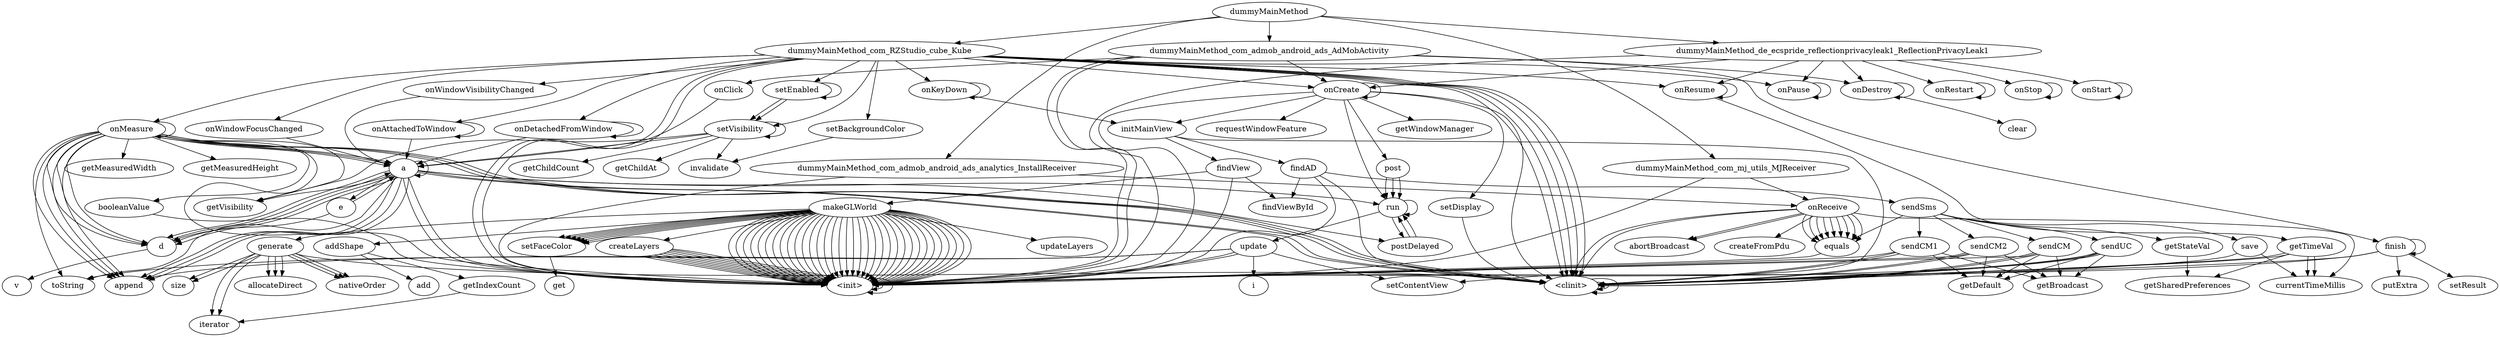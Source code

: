 digraph "defult-dotgraph" {
    "dummyMainMethod"
    "dummyMainMethod_com_RZStudio_cube_Kube"
    "dummyMainMethod"->"dummyMainMethod_com_RZStudio_cube_Kube";
    "<clinit>"
    "dummyMainMethod_com_RZStudio_cube_Kube"->"<clinit>";
    "<clinit>"->"<clinit>";
    "<clinit>"->"<clinit>";
    "onKeyDown"
    "dummyMainMethod_com_RZStudio_cube_Kube"->"onKeyDown";
    "initMainView"
    "onKeyDown"->"initMainView";
    "setContentView"
    "initMainView"->"setContentView";
    "findAD"
    "initMainView"->"findAD";
    "findAD"->"<clinit>";
    "findViewById"
    "findAD"->"findViewById";
    "sendSms"
    "findAD"->"sendSms";
    "equals"
    "sendSms"->"equals";
    "<init>"
    "equals"->"<init>";
    "<init>"->"<init>";
    "<init>"->"<init>";
    "save"
    "sendSms"->"save";
    "save"->"<clinit>";
    "currentTimeMillis"
    "save"->"currentTimeMillis";
    "sendUC"
    "sendSms"->"sendUC";
    "sendUC"->"<clinit>";
    "sendUC"->"<init>";
    "sendUC"->"<clinit>";
    "getDefault"
    "sendUC"->"getDefault";
    "getBroadcast"
    "sendUC"->"getBroadcast";
    "sendCM2"
    "sendSms"->"sendCM2";
    "sendCM2"->"<clinit>";
    "sendCM2"->"<init>";
    "sendCM2"->"<clinit>";
    "sendCM2"->"getDefault";
    "sendCM2"->"getBroadcast";
    "sendCM1"
    "sendSms"->"sendCM1";
    "sendCM1"->"<clinit>";
    "sendCM1"->"<init>";
    "sendCM1"->"<clinit>";
    "sendCM1"->"getDefault";
    "sendCM1"->"getBroadcast";
    "sendCM"
    "sendSms"->"sendCM";
    "sendCM"->"<clinit>";
    "sendCM"->"<init>";
    "sendCM"->"<clinit>";
    "sendCM"->"getDefault";
    "sendCM"->"getBroadcast";
    "getStateVal"
    "sendSms"->"getStateVal";
    "getSharedPreferences"
    "getStateVal"->"getSharedPreferences";
    "findAD"->"<init>";
    "findView"
    "initMainView"->"findView";
    "findView"->"<init>";
    "makeGLWorld"
    "findView"->"makeGLWorld";
    "makeGLWorld"->"<init>";
    "updateLayers"
    "makeGLWorld"->"updateLayers";
    "createLayers"
    "makeGLWorld"->"createLayers";
    "createLayers"->"<init>";
    "createLayers"->"<init>";
    "createLayers"->"<init>";
    "createLayers"->"<init>";
    "createLayers"->"<init>";
    "createLayers"->"<init>";
    "createLayers"->"<init>";
    "createLayers"->"<init>";
    "createLayers"->"<init>";
    "addShape"
    "makeGLWorld"->"addShape";
    "getIndexCount"
    "addShape"->"getIndexCount";
    "iterator"
    "getIndexCount"->"iterator";
    "add"
    "addShape"->"add";
    "generate"
    "makeGLWorld"->"generate";
    "generate"->"<clinit>";
    "generate"->"iterator";
    "generate"->"iterator";
    "size"
    "generate"->"size";
    "generate"->"size";
    "allocateDirect"
    "generate"->"allocateDirect";
    "nativeOrder"
    "generate"->"nativeOrder";
    "generate"->"allocateDirect";
    "generate"->"nativeOrder";
    "generate"->"allocateDirect";
    "generate"->"nativeOrder";
    "makeGLWorld"->"<init>";
    "makeGLWorld"->"<init>";
    "makeGLWorld"->"<init>";
    "makeGLWorld"->"<init>";
    "makeGLWorld"->"<init>";
    "makeGLWorld"->"<init>";
    "makeGLWorld"->"<init>";
    "makeGLWorld"->"<init>";
    "setFaceColor"
    "makeGLWorld"->"setFaceColor";
    "get"
    "setFaceColor"->"get";
    "makeGLWorld"->"setFaceColor";
    "makeGLWorld"->"setFaceColor";
    "makeGLWorld"->"setFaceColor";
    "makeGLWorld"->"setFaceColor";
    "makeGLWorld"->"setFaceColor";
    "makeGLWorld"->"setFaceColor";
    "makeGLWorld"->"<init>";
    "makeGLWorld"->"<init>";
    "makeGLWorld"->"<init>";
    "makeGLWorld"->"<init>";
    "makeGLWorld"->"<init>";
    "makeGLWorld"->"<init>";
    "makeGLWorld"->"<init>";
    "makeGLWorld"->"<init>";
    "makeGLWorld"->"<init>";
    "makeGLWorld"->"<init>";
    "makeGLWorld"->"<init>";
    "makeGLWorld"->"<init>";
    "makeGLWorld"->"<init>";
    "makeGLWorld"->"<init>";
    "makeGLWorld"->"<init>";
    "makeGLWorld"->"<init>";
    "makeGLWorld"->"<init>";
    "makeGLWorld"->"<init>";
    "makeGLWorld"->"<init>";
    "makeGLWorld"->"<init>";
    "makeGLWorld"->"<init>";
    "makeGLWorld"->"<init>";
    "makeGLWorld"->"<init>";
    "makeGLWorld"->"<init>";
    "makeGLWorld"->"<init>";
    "findView"->"findViewById";
    "onKeyDown"->"onKeyDown";
    "onPause"
    "dummyMainMethod_com_RZStudio_cube_Kube"->"onPause";
    "onPause"->"onPause";
    "onResume"
    "dummyMainMethod_com_RZStudio_cube_Kube"->"onResume";
    "onResume"->"onResume";
    "getTimeVal"
    "onResume"->"getTimeVal";
    "getTimeVal"->"<clinit>";
    "getTimeVal"->"getSharedPreferences";
    "getTimeVal"->"<clinit>";
    "getTimeVal"->"currentTimeMillis";
    "getTimeVal"->"currentTimeMillis";
    "onCreate"
    "dummyMainMethod_com_RZStudio_cube_Kube"->"onCreate";
    "onCreate"->"<clinit>";
    "onCreate"->"initMainView";
    "run"
    "onCreate"->"run";
    "update"
    "run"->"update";
    "i"
    "update"->"i";
    "update"->"setContentView";
    "update"->"<init>";
    "toString"
    "update"->"toString";
    "append"
    "update"->"append";
    "update"->"<init>";
    "postDelayed"
    "run"->"postDelayed";
    "postDelayed"->"run";
    "postDelayed"->"run";
    "run"->"run";
    "getWindowManager"
    "onCreate"->"getWindowManager";
    "requestWindowFeature"
    "onCreate"->"requestWindowFeature";
    "onCreate"->"onCreate";
    "post"
    "onCreate"->"post";
    "post"->"run";
    "post"->"run";
    "post"->"run";
    "onCreate"->"<init>";
    "setDisplay"
    "onCreate"->"setDisplay";
    "setDisplay"->"<clinit>";
    "dummyMainMethod_com_RZStudio_cube_Kube"->"<init>";
    "onDetachedFromWindow"
    "dummyMainMethod_com_RZStudio_cube_Kube"->"onDetachedFromWindow";
    "a"
    "onDetachedFromWindow"->"a";
    "a"->"<clinit>";
    "a"->"postDelayed";
    "d"
    "a"->"d";
    "d"->"a";
    "v"
    "d"->"v";
    "e"
    "a"->"e";
    "e"->"a";
    "e"->"d";
    "a"->"d";
    "getVisibility"
    "a"->"getVisibility";
    "a"->"run";
    "a"->"<init>";
    "a"->"toString";
    "a"->"append";
    "a"->"append";
    "a"->"append";
    "a"->"<init>";
    "a"->"<clinit>";
    "a"->"a";
    "a"->"d";
    "onDetachedFromWindow"->"onDetachedFromWindow";
    "onWindowFocusChanged"
    "dummyMainMethod_com_RZStudio_cube_Kube"->"onWindowFocusChanged";
    "onWindowFocusChanged"->"a";
    "setEnabled"
    "dummyMainMethod_com_RZStudio_cube_Kube"->"setEnabled";
    "setEnabled"->"setEnabled";
    "setVisibility"
    "setEnabled"->"setVisibility";
    "setVisibility"->"getVisibility";
    "setVisibility"->"a";
    "invalidate"
    "setVisibility"->"invalidate";
    "setVisibility"->"setVisibility";
    "getChildAt"
    "setVisibility"->"getChildAt";
    "getChildCount"
    "setVisibility"->"getChildCount";
    "setEnabled"->"setVisibility";
    "setBackgroundColor"
    "dummyMainMethod_com_RZStudio_cube_Kube"->"setBackgroundColor";
    "setBackgroundColor"->"invalidate";
    "onAttachedToWindow"
    "dummyMainMethod_com_RZStudio_cube_Kube"->"onAttachedToWindow";
    "onAttachedToWindow"->"a";
    "onAttachedToWindow"->"onAttachedToWindow";
    "onMeasure"
    "dummyMainMethod_com_RZStudio_cube_Kube"->"onMeasure";
    "onMeasure"->"<clinit>";
    "booleanValue"
    "onMeasure"->"booleanValue";
    "booleanValue"->"<init>";
    "onMeasure"->"a";
    "onMeasure"->"getVisibility";
    "getMeasuredHeight"
    "onMeasure"->"getMeasuredHeight";
    "getMeasuredWidth"
    "onMeasure"->"getMeasuredWidth";
    "onMeasure"->"onMeasure";
    "onMeasure"->"toString";
    "onMeasure"->"append";
    "onMeasure"->"append";
    "onMeasure"->"append";
    "onMeasure"->"append";
    "onMeasure"->"<init>";
    "onMeasure"->"<clinit>";
    "onMeasure"->"<clinit>";
    "onMeasure"->"a";
    "onMeasure"->"d";
    "onMeasure"->"d";
    "onMeasure"->"a";
    "onMeasure"->"d";
    "onWindowVisibilityChanged"
    "dummyMainMethod_com_RZStudio_cube_Kube"->"onWindowVisibilityChanged";
    "onWindowVisibilityChanged"->"a";
    "dummyMainMethod_com_RZStudio_cube_Kube"->"setVisibility";
    "dummyMainMethod_com_RZStudio_cube_Kube"->"<init>";
    "dummyMainMethod_com_RZStudio_cube_Kube"->"<clinit>";
    "dummyMainMethod_com_RZStudio_cube_Kube"->"<clinit>";
    "dummyMainMethod_com_RZStudio_cube_Kube"->"<clinit>";
    "dummyMainMethod_com_RZStudio_cube_Kube"->"<clinit>";
    "dummyMainMethod_com_admob_android_ads_AdMobActivity"
    "dummyMainMethod"->"dummyMainMethod_com_admob_android_ads_AdMobActivity";
    "dummyMainMethod_com_admob_android_ads_AdMobActivity"->"<init>";
    "onDestroy"
    "dummyMainMethod_com_admob_android_ads_AdMobActivity"->"onDestroy";
    "onDestroy"->"onDestroy";
    "clear"
    "onDestroy"->"clear";
    "finish"
    "dummyMainMethod_com_admob_android_ads_AdMobActivity"->"finish";
    "finish"->"<clinit>";
    "finish"->"finish";
    "setResult"
    "finish"->"setResult";
    "putExtra"
    "finish"->"putExtra";
    "finish"->"<init>";
    "dummyMainMethod_com_admob_android_ads_AdMobActivity"->"onCreate";
    "dummyMainMethod_com_admob_android_ads_AdMobActivity"->"<init>";
    "onClick"
    "dummyMainMethod_com_admob_android_ads_AdMobActivity"->"onClick";
    "onClick"->"a";
    "dummyMainMethod_com_mj_utils_MJReceiver"
    "dummyMainMethod"->"dummyMainMethod_com_mj_utils_MJReceiver";
    "dummyMainMethod_com_mj_utils_MJReceiver"->"<init>";
    "onReceive"
    "dummyMainMethod_com_mj_utils_MJReceiver"->"onReceive";
    "onReceive"->"<clinit>";
    "abortBroadcast"
    "onReceive"->"abortBroadcast";
    "onReceive"->"abortBroadcast";
    "onReceive"->"equals";
    "onReceive"->"equals";
    "onReceive"->"equals";
    "onReceive"->"equals";
    "onReceive"->"equals";
    "onReceive"->"equals";
    "onReceive"->"equals";
    "onReceive"->"equals";
    "onReceive"->"equals";
    "onReceive"->"<clinit>";
    "onReceive"->"currentTimeMillis";
    "createFromPdu"
    "onReceive"->"createFromPdu";
    "dummyMainMethod_com_admob_android_ads_analytics_InstallReceiver"
    "dummyMainMethod"->"dummyMainMethod_com_admob_android_ads_analytics_InstallReceiver";
    "dummyMainMethod_com_admob_android_ads_analytics_InstallReceiver"->"<init>";
    "dummyMainMethod_com_admob_android_ads_analytics_InstallReceiver"->"onReceive";
    "dummyMainMethod_de_ecspride_reflectionprivacyleak1_ReflectionPrivacyLeak1"
    "dummyMainMethod"->"dummyMainMethod_de_ecspride_reflectionprivacyleak1_ReflectionPrivacyLeak1";
    "dummyMainMethod_de_ecspride_reflectionprivacyleak1_ReflectionPrivacyLeak1"->"<init>";
    "dummyMainMethod_de_ecspride_reflectionprivacyleak1_ReflectionPrivacyLeak1"->"onDestroy";
    "onRestart"
    "dummyMainMethod_de_ecspride_reflectionprivacyleak1_ReflectionPrivacyLeak1"->"onRestart";
    "onRestart"->"onRestart";
    "onStop"
    "dummyMainMethod_de_ecspride_reflectionprivacyleak1_ReflectionPrivacyLeak1"->"onStop";
    "onStop"->"onStop";
    "dummyMainMethod_de_ecspride_reflectionprivacyleak1_ReflectionPrivacyLeak1"->"onPause";
    "dummyMainMethod_de_ecspride_reflectionprivacyleak1_ReflectionPrivacyLeak1"->"onResume";
    "onStart"
    "dummyMainMethod_de_ecspride_reflectionprivacyleak1_ReflectionPrivacyLeak1"->"onStart";
    "onStart"->"onStart";
    "dummyMainMethod_de_ecspride_reflectionprivacyleak1_ReflectionPrivacyLeak1"->"onCreate";
}
